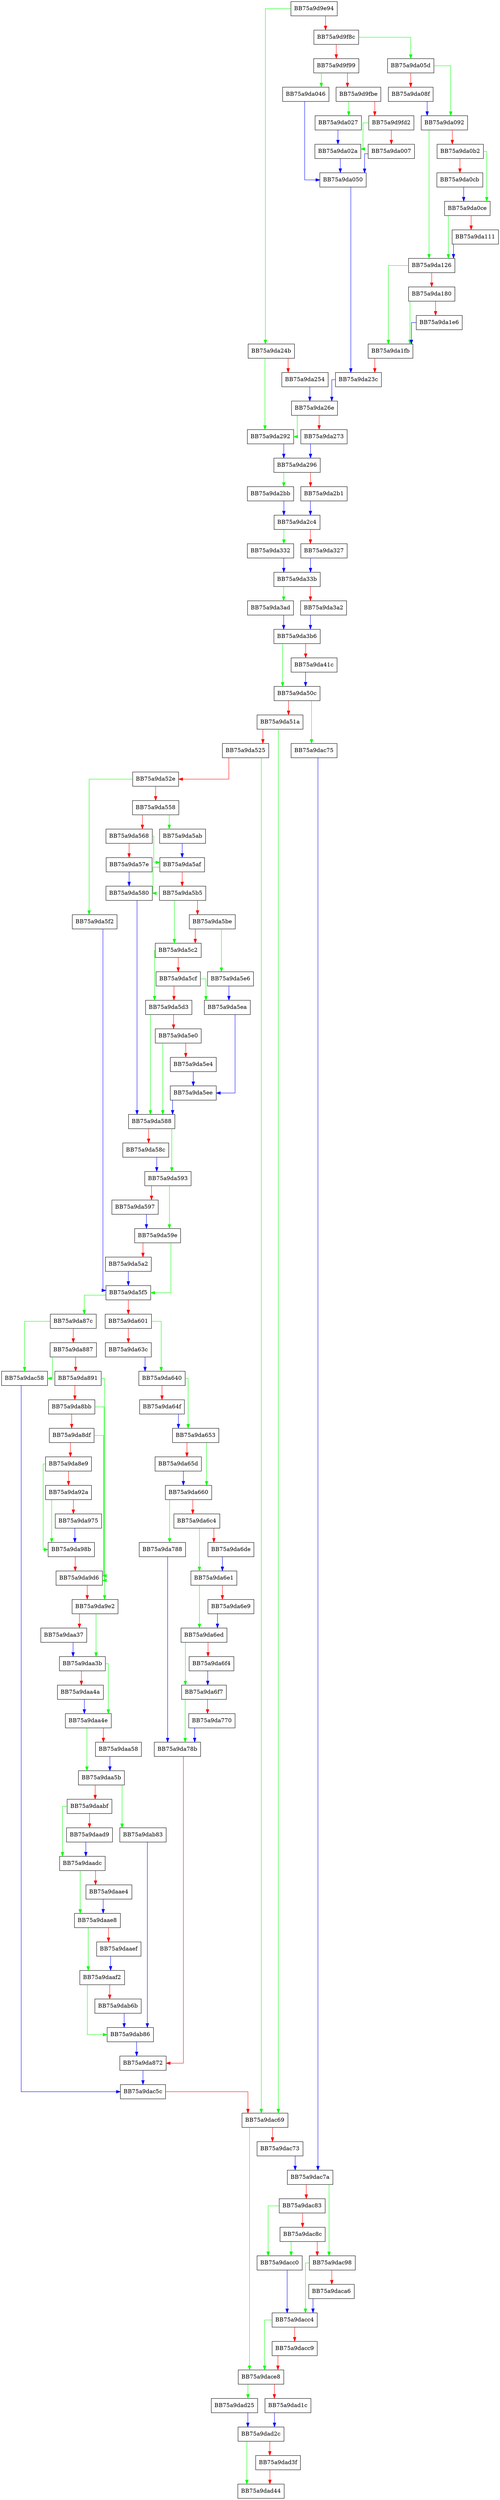 digraph process_recent_control_flows {
  node [shape="box"];
  graph [splines=ortho];
  BB75a9d9e94 -> BB75a9da24b [color="green"];
  BB75a9d9e94 -> BB75a9d9f8c [color="red"];
  BB75a9d9f8c -> BB75a9da05d [color="green"];
  BB75a9d9f8c -> BB75a9d9f99 [color="red"];
  BB75a9d9f99 -> BB75a9da046 [color="green"];
  BB75a9d9f99 -> BB75a9d9fbe [color="red"];
  BB75a9d9fbe -> BB75a9da027 [color="green"];
  BB75a9d9fbe -> BB75a9d9fd2 [color="red"];
  BB75a9d9fd2 -> BB75a9da02a [color="green"];
  BB75a9d9fd2 -> BB75a9da007 [color="red"];
  BB75a9da007 -> BB75a9da050 [color="blue"];
  BB75a9da027 -> BB75a9da02a [color="blue"];
  BB75a9da02a -> BB75a9da050 [color="blue"];
  BB75a9da046 -> BB75a9da050 [color="blue"];
  BB75a9da050 -> BB75a9da23c [color="blue"];
  BB75a9da05d -> BB75a9da092 [color="green"];
  BB75a9da05d -> BB75a9da08f [color="red"];
  BB75a9da08f -> BB75a9da092 [color="blue"];
  BB75a9da092 -> BB75a9da126 [color="green"];
  BB75a9da092 -> BB75a9da0b2 [color="red"];
  BB75a9da0b2 -> BB75a9da0ce [color="green"];
  BB75a9da0b2 -> BB75a9da0cb [color="red"];
  BB75a9da0cb -> BB75a9da0ce [color="blue"];
  BB75a9da0ce -> BB75a9da126 [color="green"];
  BB75a9da0ce -> BB75a9da111 [color="red"];
  BB75a9da111 -> BB75a9da126 [color="blue"];
  BB75a9da126 -> BB75a9da1fb [color="green"];
  BB75a9da126 -> BB75a9da180 [color="red"];
  BB75a9da180 -> BB75a9da1fb [color="green"];
  BB75a9da180 -> BB75a9da1e6 [color="red"];
  BB75a9da1e6 -> BB75a9da1fb [color="blue"];
  BB75a9da1fb -> BB75a9da23c [color="red"];
  BB75a9da23c -> BB75a9da26e [color="blue"];
  BB75a9da24b -> BB75a9da292 [color="green"];
  BB75a9da24b -> BB75a9da254 [color="red"];
  BB75a9da254 -> BB75a9da26e [color="blue"];
  BB75a9da26e -> BB75a9da292 [color="green"];
  BB75a9da26e -> BB75a9da273 [color="red"];
  BB75a9da273 -> BB75a9da296 [color="blue"];
  BB75a9da292 -> BB75a9da296 [color="blue"];
  BB75a9da296 -> BB75a9da2bb [color="green"];
  BB75a9da296 -> BB75a9da2b1 [color="red"];
  BB75a9da2b1 -> BB75a9da2c4 [color="blue"];
  BB75a9da2bb -> BB75a9da2c4 [color="blue"];
  BB75a9da2c4 -> BB75a9da332 [color="green"];
  BB75a9da2c4 -> BB75a9da327 [color="red"];
  BB75a9da327 -> BB75a9da33b [color="blue"];
  BB75a9da332 -> BB75a9da33b [color="blue"];
  BB75a9da33b -> BB75a9da3ad [color="green"];
  BB75a9da33b -> BB75a9da3a2 [color="red"];
  BB75a9da3a2 -> BB75a9da3b6 [color="blue"];
  BB75a9da3ad -> BB75a9da3b6 [color="blue"];
  BB75a9da3b6 -> BB75a9da50c [color="green"];
  BB75a9da3b6 -> BB75a9da41c [color="red"];
  BB75a9da41c -> BB75a9da50c [color="blue"];
  BB75a9da50c -> BB75a9dac75 [color="green"];
  BB75a9da50c -> BB75a9da51a [color="red"];
  BB75a9da51a -> BB75a9dac69 [color="green"];
  BB75a9da51a -> BB75a9da525 [color="red"];
  BB75a9da525 -> BB75a9dac69 [color="green"];
  BB75a9da525 -> BB75a9da52e [color="red"];
  BB75a9da52e -> BB75a9da5f2 [color="green"];
  BB75a9da52e -> BB75a9da558 [color="red"];
  BB75a9da558 -> BB75a9da5ab [color="green"];
  BB75a9da558 -> BB75a9da568 [color="red"];
  BB75a9da568 -> BB75a9da5af [color="green"];
  BB75a9da568 -> BB75a9da57e [color="red"];
  BB75a9da57e -> BB75a9da580 [color="blue"];
  BB75a9da580 -> BB75a9da588 [color="blue"];
  BB75a9da588 -> BB75a9da593 [color="green"];
  BB75a9da588 -> BB75a9da58c [color="red"];
  BB75a9da58c -> BB75a9da593 [color="blue"];
  BB75a9da593 -> BB75a9da59e [color="green"];
  BB75a9da593 -> BB75a9da597 [color="red"];
  BB75a9da597 -> BB75a9da59e [color="blue"];
  BB75a9da59e -> BB75a9da5f5 [color="green"];
  BB75a9da59e -> BB75a9da5a2 [color="red"];
  BB75a9da5a2 -> BB75a9da5f5 [color="blue"];
  BB75a9da5ab -> BB75a9da5af [color="blue"];
  BB75a9da5af -> BB75a9da580 [color="green"];
  BB75a9da5af -> BB75a9da5b5 [color="red"];
  BB75a9da5b5 -> BB75a9da5c2 [color="green"];
  BB75a9da5b5 -> BB75a9da5be [color="red"];
  BB75a9da5be -> BB75a9da5e6 [color="green"];
  BB75a9da5be -> BB75a9da5c2 [color="red"];
  BB75a9da5c2 -> BB75a9da5d3 [color="green"];
  BB75a9da5c2 -> BB75a9da5cf [color="red"];
  BB75a9da5cf -> BB75a9da5ea [color="green"];
  BB75a9da5cf -> BB75a9da5d3 [color="red"];
  BB75a9da5d3 -> BB75a9da588 [color="green"];
  BB75a9da5d3 -> BB75a9da5e0 [color="red"];
  BB75a9da5e0 -> BB75a9da588 [color="green"];
  BB75a9da5e0 -> BB75a9da5e4 [color="red"];
  BB75a9da5e4 -> BB75a9da5ee [color="blue"];
  BB75a9da5e6 -> BB75a9da5ea [color="blue"];
  BB75a9da5ea -> BB75a9da5ee [color="blue"];
  BB75a9da5ee -> BB75a9da588 [color="blue"];
  BB75a9da5f2 -> BB75a9da5f5 [color="blue"];
  BB75a9da5f5 -> BB75a9da87c [color="green"];
  BB75a9da5f5 -> BB75a9da601 [color="red"];
  BB75a9da601 -> BB75a9da640 [color="green"];
  BB75a9da601 -> BB75a9da63c [color="red"];
  BB75a9da63c -> BB75a9da640 [color="blue"];
  BB75a9da640 -> BB75a9da653 [color="green"];
  BB75a9da640 -> BB75a9da64f [color="red"];
  BB75a9da64f -> BB75a9da653 [color="blue"];
  BB75a9da653 -> BB75a9da660 [color="green"];
  BB75a9da653 -> BB75a9da65d [color="red"];
  BB75a9da65d -> BB75a9da660 [color="blue"];
  BB75a9da660 -> BB75a9da788 [color="green"];
  BB75a9da660 -> BB75a9da6c4 [color="red"];
  BB75a9da6c4 -> BB75a9da6e1 [color="green"];
  BB75a9da6c4 -> BB75a9da6de [color="red"];
  BB75a9da6de -> BB75a9da6e1 [color="blue"];
  BB75a9da6e1 -> BB75a9da6ed [color="green"];
  BB75a9da6e1 -> BB75a9da6e9 [color="red"];
  BB75a9da6e9 -> BB75a9da6ed [color="blue"];
  BB75a9da6ed -> BB75a9da6f7 [color="green"];
  BB75a9da6ed -> BB75a9da6f4 [color="red"];
  BB75a9da6f4 -> BB75a9da6f7 [color="blue"];
  BB75a9da6f7 -> BB75a9da78b [color="green"];
  BB75a9da6f7 -> BB75a9da770 [color="red"];
  BB75a9da770 -> BB75a9da78b [color="blue"];
  BB75a9da788 -> BB75a9da78b [color="blue"];
  BB75a9da78b -> BB75a9da872 [color="red"];
  BB75a9da872 -> BB75a9dac5c [color="blue"];
  BB75a9da87c -> BB75a9dac58 [color="green"];
  BB75a9da87c -> BB75a9da887 [color="red"];
  BB75a9da887 -> BB75a9dac58 [color="green"];
  BB75a9da887 -> BB75a9da891 [color="red"];
  BB75a9da891 -> BB75a9da9e2 [color="green"];
  BB75a9da891 -> BB75a9da8bb [color="red"];
  BB75a9da8bb -> BB75a9da9d6 [color="green"];
  BB75a9da8bb -> BB75a9da8df [color="red"];
  BB75a9da8df -> BB75a9da9d6 [color="green"];
  BB75a9da8df -> BB75a9da8e9 [color="red"];
  BB75a9da8e9 -> BB75a9da98b [color="green"];
  BB75a9da8e9 -> BB75a9da92a [color="red"];
  BB75a9da92a -> BB75a9da98b [color="green"];
  BB75a9da92a -> BB75a9da975 [color="red"];
  BB75a9da975 -> BB75a9da98b [color="blue"];
  BB75a9da98b -> BB75a9da9d6 [color="red"];
  BB75a9da9d6 -> BB75a9da9e2 [color="red"];
  BB75a9da9e2 -> BB75a9daa3b [color="green"];
  BB75a9da9e2 -> BB75a9daa37 [color="red"];
  BB75a9daa37 -> BB75a9daa3b [color="blue"];
  BB75a9daa3b -> BB75a9daa4e [color="green"];
  BB75a9daa3b -> BB75a9daa4a [color="red"];
  BB75a9daa4a -> BB75a9daa4e [color="blue"];
  BB75a9daa4e -> BB75a9daa5b [color="green"];
  BB75a9daa4e -> BB75a9daa58 [color="red"];
  BB75a9daa58 -> BB75a9daa5b [color="blue"];
  BB75a9daa5b -> BB75a9dab83 [color="green"];
  BB75a9daa5b -> BB75a9daabf [color="red"];
  BB75a9daabf -> BB75a9daadc [color="green"];
  BB75a9daabf -> BB75a9daad9 [color="red"];
  BB75a9daad9 -> BB75a9daadc [color="blue"];
  BB75a9daadc -> BB75a9daae8 [color="green"];
  BB75a9daadc -> BB75a9daae4 [color="red"];
  BB75a9daae4 -> BB75a9daae8 [color="blue"];
  BB75a9daae8 -> BB75a9daaf2 [color="green"];
  BB75a9daae8 -> BB75a9daaef [color="red"];
  BB75a9daaef -> BB75a9daaf2 [color="blue"];
  BB75a9daaf2 -> BB75a9dab86 [color="green"];
  BB75a9daaf2 -> BB75a9dab6b [color="red"];
  BB75a9dab6b -> BB75a9dab86 [color="blue"];
  BB75a9dab83 -> BB75a9dab86 [color="blue"];
  BB75a9dab86 -> BB75a9da872 [color="blue"];
  BB75a9dac58 -> BB75a9dac5c [color="blue"];
  BB75a9dac5c -> BB75a9dac69 [color="red"];
  BB75a9dac69 -> BB75a9dace8 [color="green"];
  BB75a9dac69 -> BB75a9dac73 [color="red"];
  BB75a9dac73 -> BB75a9dac7a [color="blue"];
  BB75a9dac75 -> BB75a9dac7a [color="blue"];
  BB75a9dac7a -> BB75a9dac98 [color="green"];
  BB75a9dac7a -> BB75a9dac83 [color="red"];
  BB75a9dac83 -> BB75a9dacc0 [color="green"];
  BB75a9dac83 -> BB75a9dac8c [color="red"];
  BB75a9dac8c -> BB75a9dacc0 [color="green"];
  BB75a9dac8c -> BB75a9dac98 [color="red"];
  BB75a9dac98 -> BB75a9dacc4 [color="green"];
  BB75a9dac98 -> BB75a9daca6 [color="red"];
  BB75a9daca6 -> BB75a9dacc4 [color="blue"];
  BB75a9dacc0 -> BB75a9dacc4 [color="blue"];
  BB75a9dacc4 -> BB75a9dace8 [color="green"];
  BB75a9dacc4 -> BB75a9dacc9 [color="red"];
  BB75a9dacc9 -> BB75a9dace8 [color="red"];
  BB75a9dace8 -> BB75a9dad25 [color="green"];
  BB75a9dace8 -> BB75a9dad1c [color="red"];
  BB75a9dad1c -> BB75a9dad2c [color="blue"];
  BB75a9dad25 -> BB75a9dad2c [color="blue"];
  BB75a9dad2c -> BB75a9dad44 [color="green"];
  BB75a9dad2c -> BB75a9dad3f [color="red"];
  BB75a9dad3f -> BB75a9dad44 [color="red"];
}